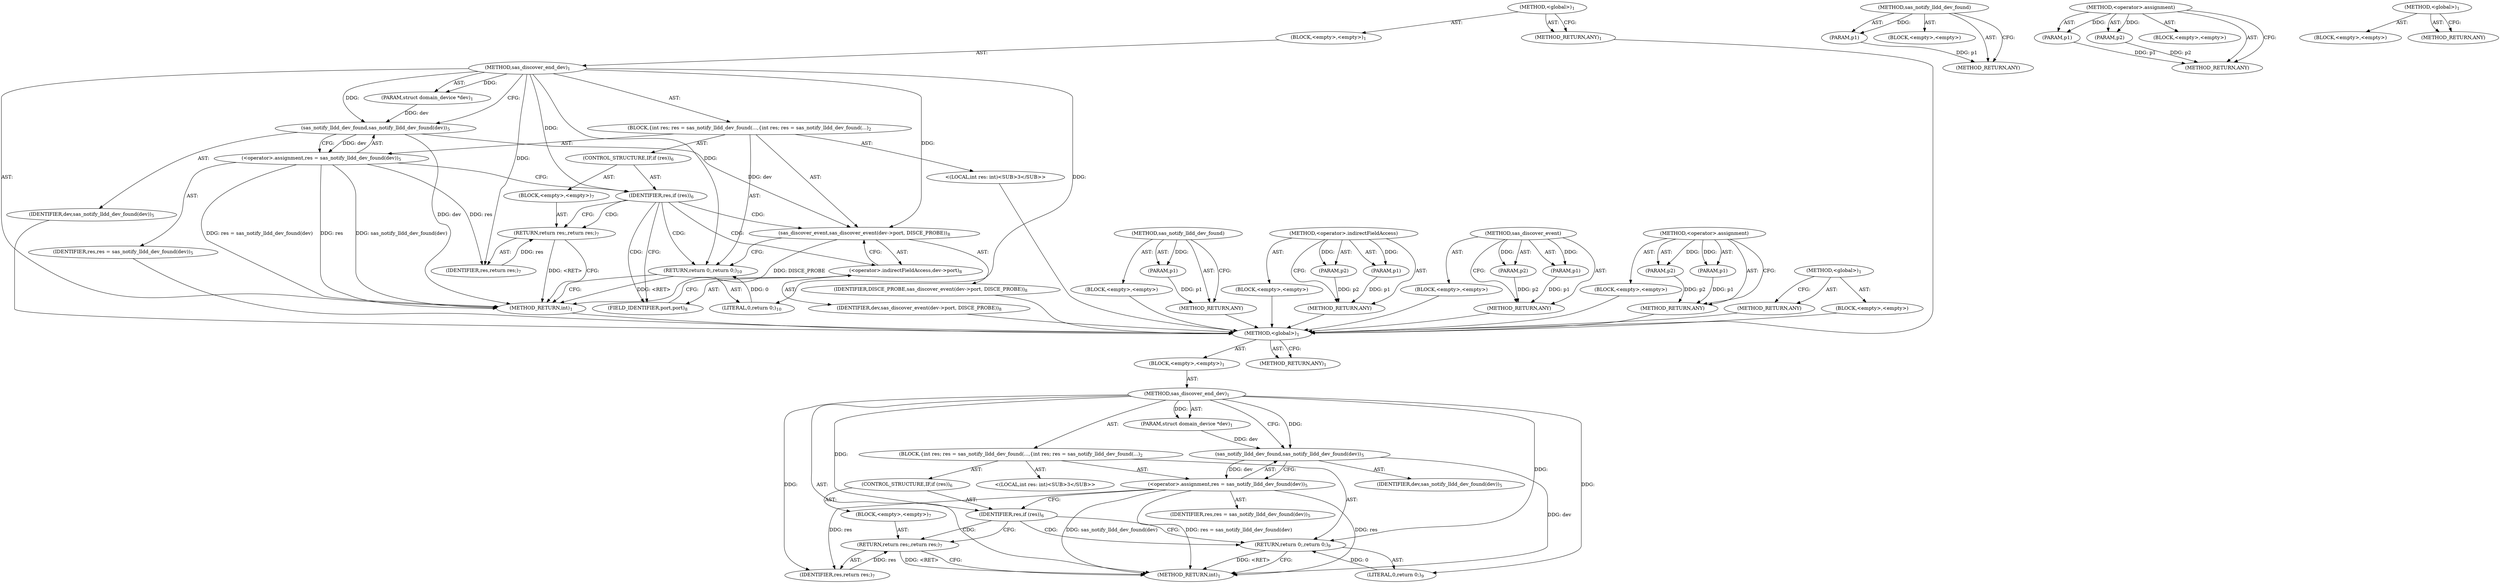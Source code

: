 digraph "&lt;global&gt;" {
vulnerable_6 [label=<(METHOD,&lt;global&gt;)<SUB>1</SUB>>];
vulnerable_7 [label=<(BLOCK,&lt;empty&gt;,&lt;empty&gt;)<SUB>1</SUB>>];
vulnerable_8 [label=<(METHOD,sas_discover_end_dev)<SUB>1</SUB>>];
vulnerable_9 [label=<(PARAM,struct domain_device *dev)<SUB>1</SUB>>];
vulnerable_10 [label=<(BLOCK,{
	int res;

 	res = sas_notify_lldd_dev_found(...,{
	int res;

 	res = sas_notify_lldd_dev_found(...)<SUB>2</SUB>>];
vulnerable_11 [label="<(LOCAL,int res: int)<SUB>3</SUB>>"];
vulnerable_12 [label=<(&lt;operator&gt;.assignment,res = sas_notify_lldd_dev_found(dev))<SUB>5</SUB>>];
vulnerable_13 [label=<(IDENTIFIER,res,res = sas_notify_lldd_dev_found(dev))<SUB>5</SUB>>];
vulnerable_14 [label=<(sas_notify_lldd_dev_found,sas_notify_lldd_dev_found(dev))<SUB>5</SUB>>];
vulnerable_15 [label=<(IDENTIFIER,dev,sas_notify_lldd_dev_found(dev))<SUB>5</SUB>>];
vulnerable_16 [label=<(CONTROL_STRUCTURE,IF,if (res))<SUB>6</SUB>>];
vulnerable_17 [label=<(IDENTIFIER,res,if (res))<SUB>6</SUB>>];
vulnerable_18 [label=<(BLOCK,&lt;empty&gt;,&lt;empty&gt;)<SUB>7</SUB>>];
vulnerable_19 [label=<(RETURN,return res;,return res;)<SUB>7</SUB>>];
vulnerable_20 [label=<(IDENTIFIER,res,return res;)<SUB>7</SUB>>];
vulnerable_21 [label=<(sas_discover_event,sas_discover_event(dev-&gt;port, DISCE_PROBE))<SUB>8</SUB>>];
vulnerable_22 [label=<(&lt;operator&gt;.indirectFieldAccess,dev-&gt;port)<SUB>8</SUB>>];
vulnerable_23 [label=<(IDENTIFIER,dev,sas_discover_event(dev-&gt;port, DISCE_PROBE))<SUB>8</SUB>>];
vulnerable_24 [label=<(FIELD_IDENTIFIER,port,port)<SUB>8</SUB>>];
vulnerable_25 [label=<(IDENTIFIER,DISCE_PROBE,sas_discover_event(dev-&gt;port, DISCE_PROBE))<SUB>8</SUB>>];
vulnerable_26 [label=<(RETURN,return 0;,return 0;)<SUB>10</SUB>>];
vulnerable_27 [label=<(LITERAL,0,return 0;)<SUB>10</SUB>>];
vulnerable_28 [label=<(METHOD_RETURN,int)<SUB>1</SUB>>];
vulnerable_30 [label=<(METHOD_RETURN,ANY)<SUB>1</SUB>>];
vulnerable_52 [label=<(METHOD,sas_notify_lldd_dev_found)>];
vulnerable_53 [label=<(PARAM,p1)>];
vulnerable_54 [label=<(BLOCK,&lt;empty&gt;,&lt;empty&gt;)>];
vulnerable_55 [label=<(METHOD_RETURN,ANY)>];
vulnerable_61 [label=<(METHOD,&lt;operator&gt;.indirectFieldAccess)>];
vulnerable_62 [label=<(PARAM,p1)>];
vulnerable_63 [label=<(PARAM,p2)>];
vulnerable_64 [label=<(BLOCK,&lt;empty&gt;,&lt;empty&gt;)>];
vulnerable_65 [label=<(METHOD_RETURN,ANY)>];
vulnerable_56 [label=<(METHOD,sas_discover_event)>];
vulnerable_57 [label=<(PARAM,p1)>];
vulnerable_58 [label=<(PARAM,p2)>];
vulnerable_59 [label=<(BLOCK,&lt;empty&gt;,&lt;empty&gt;)>];
vulnerable_60 [label=<(METHOD_RETURN,ANY)>];
vulnerable_47 [label=<(METHOD,&lt;operator&gt;.assignment)>];
vulnerable_48 [label=<(PARAM,p1)>];
vulnerable_49 [label=<(PARAM,p2)>];
vulnerable_50 [label=<(BLOCK,&lt;empty&gt;,&lt;empty&gt;)>];
vulnerable_51 [label=<(METHOD_RETURN,ANY)>];
vulnerable_41 [label=<(METHOD,&lt;global&gt;)<SUB>1</SUB>>];
vulnerable_42 [label=<(BLOCK,&lt;empty&gt;,&lt;empty&gt;)>];
vulnerable_43 [label=<(METHOD_RETURN,ANY)>];
fixed_6 [label=<(METHOD,&lt;global&gt;)<SUB>1</SUB>>];
fixed_7 [label=<(BLOCK,&lt;empty&gt;,&lt;empty&gt;)<SUB>1</SUB>>];
fixed_8 [label=<(METHOD,sas_discover_end_dev)<SUB>1</SUB>>];
fixed_9 [label=<(PARAM,struct domain_device *dev)<SUB>1</SUB>>];
fixed_10 [label=<(BLOCK,{
	int res;

 	res = sas_notify_lldd_dev_found(...,{
	int res;

 	res = sas_notify_lldd_dev_found(...)<SUB>2</SUB>>];
fixed_11 [label="<(LOCAL,int res: int)<SUB>3</SUB>>"];
fixed_12 [label=<(&lt;operator&gt;.assignment,res = sas_notify_lldd_dev_found(dev))<SUB>5</SUB>>];
fixed_13 [label=<(IDENTIFIER,res,res = sas_notify_lldd_dev_found(dev))<SUB>5</SUB>>];
fixed_14 [label=<(sas_notify_lldd_dev_found,sas_notify_lldd_dev_found(dev))<SUB>5</SUB>>];
fixed_15 [label=<(IDENTIFIER,dev,sas_notify_lldd_dev_found(dev))<SUB>5</SUB>>];
fixed_16 [label=<(CONTROL_STRUCTURE,IF,if (res))<SUB>6</SUB>>];
fixed_17 [label=<(IDENTIFIER,res,if (res))<SUB>6</SUB>>];
fixed_18 [label=<(BLOCK,&lt;empty&gt;,&lt;empty&gt;)<SUB>7</SUB>>];
fixed_19 [label=<(RETURN,return res;,return res;)<SUB>7</SUB>>];
fixed_20 [label=<(IDENTIFIER,res,return res;)<SUB>7</SUB>>];
fixed_21 [label=<(RETURN,return 0;,return 0;)<SUB>9</SUB>>];
fixed_22 [label=<(LITERAL,0,return 0;)<SUB>9</SUB>>];
fixed_23 [label=<(METHOD_RETURN,int)<SUB>1</SUB>>];
fixed_25 [label=<(METHOD_RETURN,ANY)<SUB>1</SUB>>];
fixed_47 [label=<(METHOD,sas_notify_lldd_dev_found)>];
fixed_48 [label=<(PARAM,p1)>];
fixed_49 [label=<(BLOCK,&lt;empty&gt;,&lt;empty&gt;)>];
fixed_50 [label=<(METHOD_RETURN,ANY)>];
fixed_42 [label=<(METHOD,&lt;operator&gt;.assignment)>];
fixed_43 [label=<(PARAM,p1)>];
fixed_44 [label=<(PARAM,p2)>];
fixed_45 [label=<(BLOCK,&lt;empty&gt;,&lt;empty&gt;)>];
fixed_46 [label=<(METHOD_RETURN,ANY)>];
fixed_36 [label=<(METHOD,&lt;global&gt;)<SUB>1</SUB>>];
fixed_37 [label=<(BLOCK,&lt;empty&gt;,&lt;empty&gt;)>];
fixed_38 [label=<(METHOD_RETURN,ANY)>];
vulnerable_6 -> vulnerable_7  [key=0, label="AST: "];
vulnerable_6 -> vulnerable_30  [key=0, label="AST: "];
vulnerable_6 -> vulnerable_30  [key=1, label="CFG: "];
vulnerable_7 -> vulnerable_8  [key=0, label="AST: "];
vulnerable_8 -> vulnerable_9  [key=0, label="AST: "];
vulnerable_8 -> vulnerable_9  [key=1, label="DDG: "];
vulnerable_8 -> vulnerable_10  [key=0, label="AST: "];
vulnerable_8 -> vulnerable_28  [key=0, label="AST: "];
vulnerable_8 -> vulnerable_14  [key=0, label="CFG: "];
vulnerable_8 -> vulnerable_14  [key=1, label="DDG: "];
vulnerable_8 -> vulnerable_26  [key=0, label="DDG: "];
vulnerable_8 -> vulnerable_17  [key=0, label="DDG: "];
vulnerable_8 -> vulnerable_21  [key=0, label="DDG: "];
vulnerable_8 -> vulnerable_27  [key=0, label="DDG: "];
vulnerable_8 -> vulnerable_20  [key=0, label="DDG: "];
vulnerable_9 -> vulnerable_14  [key=0, label="DDG: dev"];
vulnerable_10 -> vulnerable_11  [key=0, label="AST: "];
vulnerable_10 -> vulnerable_12  [key=0, label="AST: "];
vulnerable_10 -> vulnerable_16  [key=0, label="AST: "];
vulnerable_10 -> vulnerable_21  [key=0, label="AST: "];
vulnerable_10 -> vulnerable_26  [key=0, label="AST: "];
vulnerable_11 -> fixed_6  [key=0];
vulnerable_12 -> vulnerable_13  [key=0, label="AST: "];
vulnerable_12 -> vulnerable_14  [key=0, label="AST: "];
vulnerable_12 -> vulnerable_17  [key=0, label="CFG: "];
vulnerable_12 -> vulnerable_28  [key=0, label="DDG: res"];
vulnerable_12 -> vulnerable_28  [key=1, label="DDG: sas_notify_lldd_dev_found(dev)"];
vulnerable_12 -> vulnerable_28  [key=2, label="DDG: res = sas_notify_lldd_dev_found(dev)"];
vulnerable_12 -> vulnerable_20  [key=0, label="DDG: res"];
vulnerable_13 -> fixed_6  [key=0];
vulnerable_14 -> vulnerable_15  [key=0, label="AST: "];
vulnerable_14 -> vulnerable_12  [key=0, label="CFG: "];
vulnerable_14 -> vulnerable_12  [key=1, label="DDG: dev"];
vulnerable_14 -> vulnerable_28  [key=0, label="DDG: dev"];
vulnerable_14 -> vulnerable_21  [key=0, label="DDG: dev"];
vulnerable_15 -> fixed_6  [key=0];
vulnerable_16 -> vulnerable_17  [key=0, label="AST: "];
vulnerable_16 -> vulnerable_18  [key=0, label="AST: "];
vulnerable_17 -> vulnerable_19  [key=0, label="CFG: "];
vulnerable_17 -> vulnerable_19  [key=1, label="CDG: "];
vulnerable_17 -> vulnerable_24  [key=0, label="CFG: "];
vulnerable_17 -> vulnerable_24  [key=1, label="CDG: "];
vulnerable_17 -> vulnerable_21  [key=0, label="CDG: "];
vulnerable_17 -> vulnerable_22  [key=0, label="CDG: "];
vulnerable_17 -> vulnerable_26  [key=0, label="CDG: "];
vulnerable_18 -> vulnerable_19  [key=0, label="AST: "];
vulnerable_19 -> vulnerable_20  [key=0, label="AST: "];
vulnerable_19 -> vulnerable_28  [key=0, label="CFG: "];
vulnerable_19 -> vulnerable_28  [key=1, label="DDG: &lt;RET&gt;"];
vulnerable_20 -> vulnerable_19  [key=0, label="DDG: res"];
vulnerable_21 -> vulnerable_22  [key=0, label="AST: "];
vulnerable_21 -> vulnerable_25  [key=0, label="AST: "];
vulnerable_21 -> vulnerable_26  [key=0, label="CFG: "];
vulnerable_21 -> vulnerable_28  [key=0, label="DDG: DISCE_PROBE"];
vulnerable_22 -> vulnerable_23  [key=0, label="AST: "];
vulnerable_22 -> vulnerable_24  [key=0, label="AST: "];
vulnerable_22 -> vulnerable_21  [key=0, label="CFG: "];
vulnerable_23 -> fixed_6  [key=0];
vulnerable_24 -> vulnerable_22  [key=0, label="CFG: "];
vulnerable_25 -> fixed_6  [key=0];
vulnerable_26 -> vulnerable_27  [key=0, label="AST: "];
vulnerable_26 -> vulnerable_28  [key=0, label="CFG: "];
vulnerable_26 -> vulnerable_28  [key=1, label="DDG: &lt;RET&gt;"];
vulnerable_27 -> vulnerable_26  [key=0, label="DDG: 0"];
vulnerable_28 -> fixed_6  [key=0];
vulnerable_30 -> fixed_6  [key=0];
vulnerable_52 -> vulnerable_53  [key=0, label="AST: "];
vulnerable_52 -> vulnerable_53  [key=1, label="DDG: "];
vulnerable_52 -> vulnerable_54  [key=0, label="AST: "];
vulnerable_52 -> vulnerable_55  [key=0, label="AST: "];
vulnerable_52 -> vulnerable_55  [key=1, label="CFG: "];
vulnerable_53 -> vulnerable_55  [key=0, label="DDG: p1"];
vulnerable_54 -> fixed_6  [key=0];
vulnerable_55 -> fixed_6  [key=0];
vulnerable_61 -> vulnerable_62  [key=0, label="AST: "];
vulnerable_61 -> vulnerable_62  [key=1, label="DDG: "];
vulnerable_61 -> vulnerable_64  [key=0, label="AST: "];
vulnerable_61 -> vulnerable_63  [key=0, label="AST: "];
vulnerable_61 -> vulnerable_63  [key=1, label="DDG: "];
vulnerable_61 -> vulnerable_65  [key=0, label="AST: "];
vulnerable_61 -> vulnerable_65  [key=1, label="CFG: "];
vulnerable_62 -> vulnerable_65  [key=0, label="DDG: p1"];
vulnerable_63 -> vulnerable_65  [key=0, label="DDG: p2"];
vulnerable_64 -> fixed_6  [key=0];
vulnerable_65 -> fixed_6  [key=0];
vulnerable_56 -> vulnerable_57  [key=0, label="AST: "];
vulnerable_56 -> vulnerable_57  [key=1, label="DDG: "];
vulnerable_56 -> vulnerable_59  [key=0, label="AST: "];
vulnerable_56 -> vulnerable_58  [key=0, label="AST: "];
vulnerable_56 -> vulnerable_58  [key=1, label="DDG: "];
vulnerable_56 -> vulnerable_60  [key=0, label="AST: "];
vulnerable_56 -> vulnerable_60  [key=1, label="CFG: "];
vulnerable_57 -> vulnerable_60  [key=0, label="DDG: p1"];
vulnerable_58 -> vulnerable_60  [key=0, label="DDG: p2"];
vulnerable_59 -> fixed_6  [key=0];
vulnerable_60 -> fixed_6  [key=0];
vulnerable_47 -> vulnerable_48  [key=0, label="AST: "];
vulnerable_47 -> vulnerable_48  [key=1, label="DDG: "];
vulnerable_47 -> vulnerable_50  [key=0, label="AST: "];
vulnerable_47 -> vulnerable_49  [key=0, label="AST: "];
vulnerable_47 -> vulnerable_49  [key=1, label="DDG: "];
vulnerable_47 -> vulnerable_51  [key=0, label="AST: "];
vulnerable_47 -> vulnerable_51  [key=1, label="CFG: "];
vulnerable_48 -> vulnerable_51  [key=0, label="DDG: p1"];
vulnerable_49 -> vulnerable_51  [key=0, label="DDG: p2"];
vulnerable_50 -> fixed_6  [key=0];
vulnerable_51 -> fixed_6  [key=0];
vulnerable_41 -> vulnerable_42  [key=0, label="AST: "];
vulnerable_41 -> vulnerable_43  [key=0, label="AST: "];
vulnerable_41 -> vulnerable_43  [key=1, label="CFG: "];
vulnerable_42 -> fixed_6  [key=0];
vulnerable_43 -> fixed_6  [key=0];
fixed_6 -> fixed_7  [key=0, label="AST: "];
fixed_6 -> fixed_25  [key=0, label="AST: "];
fixed_6 -> fixed_25  [key=1, label="CFG: "];
fixed_7 -> fixed_8  [key=0, label="AST: "];
fixed_8 -> fixed_9  [key=0, label="AST: "];
fixed_8 -> fixed_9  [key=1, label="DDG: "];
fixed_8 -> fixed_10  [key=0, label="AST: "];
fixed_8 -> fixed_23  [key=0, label="AST: "];
fixed_8 -> fixed_14  [key=0, label="CFG: "];
fixed_8 -> fixed_14  [key=1, label="DDG: "];
fixed_8 -> fixed_21  [key=0, label="DDG: "];
fixed_8 -> fixed_17  [key=0, label="DDG: "];
fixed_8 -> fixed_22  [key=0, label="DDG: "];
fixed_8 -> fixed_20  [key=0, label="DDG: "];
fixed_9 -> fixed_14  [key=0, label="DDG: dev"];
fixed_10 -> fixed_11  [key=0, label="AST: "];
fixed_10 -> fixed_12  [key=0, label="AST: "];
fixed_10 -> fixed_16  [key=0, label="AST: "];
fixed_10 -> fixed_21  [key=0, label="AST: "];
fixed_12 -> fixed_13  [key=0, label="AST: "];
fixed_12 -> fixed_14  [key=0, label="AST: "];
fixed_12 -> fixed_17  [key=0, label="CFG: "];
fixed_12 -> fixed_23  [key=0, label="DDG: res"];
fixed_12 -> fixed_23  [key=1, label="DDG: sas_notify_lldd_dev_found(dev)"];
fixed_12 -> fixed_23  [key=2, label="DDG: res = sas_notify_lldd_dev_found(dev)"];
fixed_12 -> fixed_20  [key=0, label="DDG: res"];
fixed_14 -> fixed_15  [key=0, label="AST: "];
fixed_14 -> fixed_12  [key=0, label="CFG: "];
fixed_14 -> fixed_12  [key=1, label="DDG: dev"];
fixed_14 -> fixed_23  [key=0, label="DDG: dev"];
fixed_16 -> fixed_17  [key=0, label="AST: "];
fixed_16 -> fixed_18  [key=0, label="AST: "];
fixed_17 -> fixed_19  [key=0, label="CFG: "];
fixed_17 -> fixed_19  [key=1, label="CDG: "];
fixed_17 -> fixed_21  [key=0, label="CFG: "];
fixed_17 -> fixed_21  [key=1, label="CDG: "];
fixed_18 -> fixed_19  [key=0, label="AST: "];
fixed_19 -> fixed_20  [key=0, label="AST: "];
fixed_19 -> fixed_23  [key=0, label="CFG: "];
fixed_19 -> fixed_23  [key=1, label="DDG: &lt;RET&gt;"];
fixed_20 -> fixed_19  [key=0, label="DDG: res"];
fixed_21 -> fixed_22  [key=0, label="AST: "];
fixed_21 -> fixed_23  [key=0, label="CFG: "];
fixed_21 -> fixed_23  [key=1, label="DDG: &lt;RET&gt;"];
fixed_22 -> fixed_21  [key=0, label="DDG: 0"];
fixed_47 -> fixed_48  [key=0, label="AST: "];
fixed_47 -> fixed_48  [key=1, label="DDG: "];
fixed_47 -> fixed_49  [key=0, label="AST: "];
fixed_47 -> fixed_50  [key=0, label="AST: "];
fixed_47 -> fixed_50  [key=1, label="CFG: "];
fixed_48 -> fixed_50  [key=0, label="DDG: p1"];
fixed_42 -> fixed_43  [key=0, label="AST: "];
fixed_42 -> fixed_43  [key=1, label="DDG: "];
fixed_42 -> fixed_45  [key=0, label="AST: "];
fixed_42 -> fixed_44  [key=0, label="AST: "];
fixed_42 -> fixed_44  [key=1, label="DDG: "];
fixed_42 -> fixed_46  [key=0, label="AST: "];
fixed_42 -> fixed_46  [key=1, label="CFG: "];
fixed_43 -> fixed_46  [key=0, label="DDG: p1"];
fixed_44 -> fixed_46  [key=0, label="DDG: p2"];
fixed_36 -> fixed_37  [key=0, label="AST: "];
fixed_36 -> fixed_38  [key=0, label="AST: "];
fixed_36 -> fixed_38  [key=1, label="CFG: "];
}
